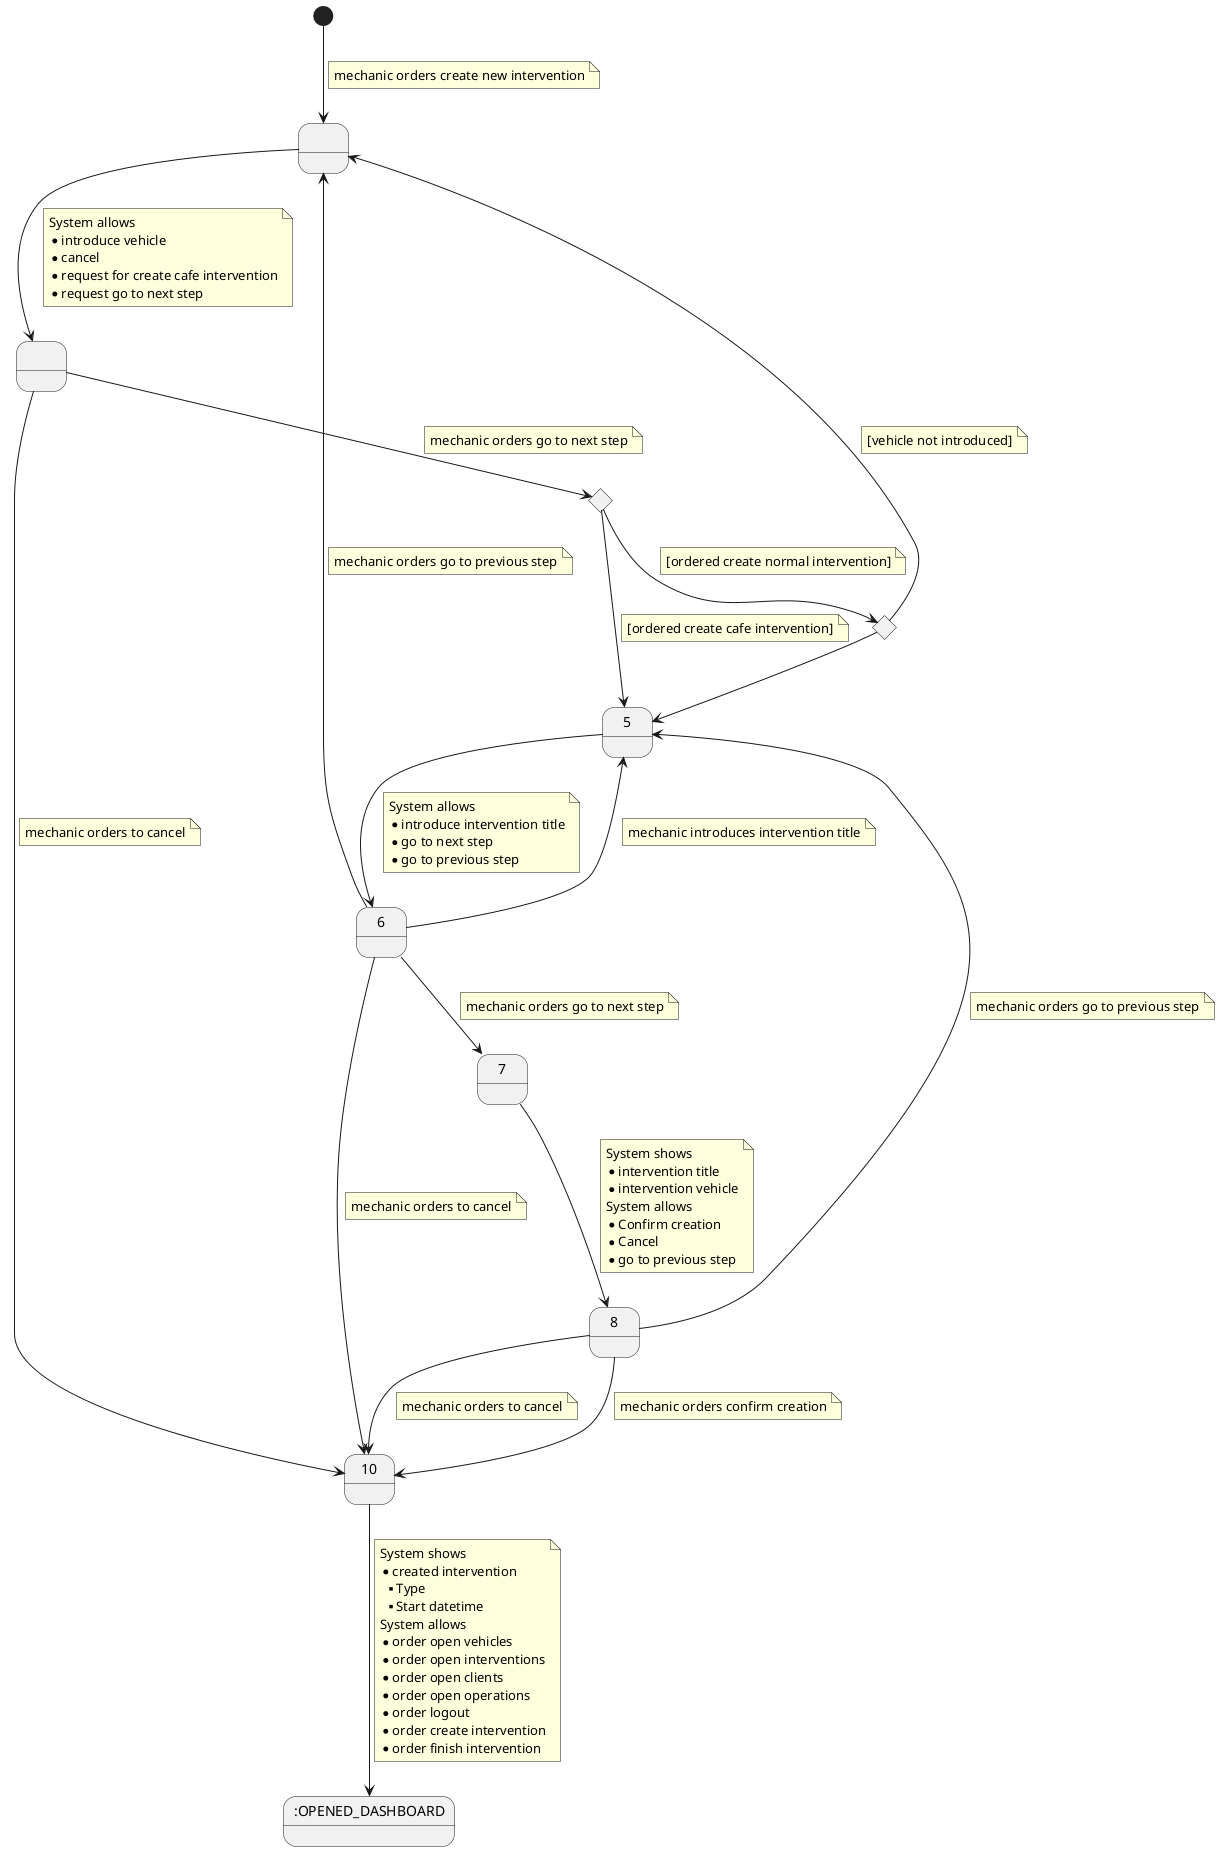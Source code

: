 @startuml

state 1 as " "
state 2 as " "
state 9 as ":OPENED_DASHBOARD"
state 4 <<choice>>
state 3 <<choice>>

[*] --> 1
note on link
    mechanic orders create new intervention
end note

1 --> 2
note on link
System allows
* introduce vehicle
* cancel
* request for create cafe intervention
* request go to next step
end note

2 --> 4
note on link
mechanic orders go to next step
end note

2 --> 10
note on link
mechanic orders to cancel
end note

3 --> 1
note on link
[vehicle not introduced]
end note

4 --> 3
note on link
[ordered create normal intervention]
end note

3 --> 5

4 --> 5
note on link
[ordered create cafe intervention]
end note

5 --> 6
note on link
System allows
* introduce intervention title
* go to next step
* go to previous step
end note

6 --> 5
note on link
mechanic introduces intervention title
end note

6 --> 7
note on link
mechanic orders go to next step
end note

6 --> 10
note on link
mechanic orders to cancel
end note

6 --> 1
note on link
mechanic orders go to previous step
end note

7 --> 8
note on link
System shows
* intervention title
* intervention vehicle
System allows
* Confirm creation
* Cancel
* go to previous step
end note

8 --> 10
note on link
mechanic orders confirm creation
end note

8 --> 10
note on link
mechanic orders to cancel
end note

8 --> 5
note on link
mechanic orders go to previous step
end note

10 --> 9
note on link
    System shows
    * created intervention
    **Type
    **Start datetime
    System allows
    * order open vehicles
    * order open interventions
    * order open clients
    * order open operations
    * order logout
    * order create intervention
    * order finish intervention
end note
@enduml
